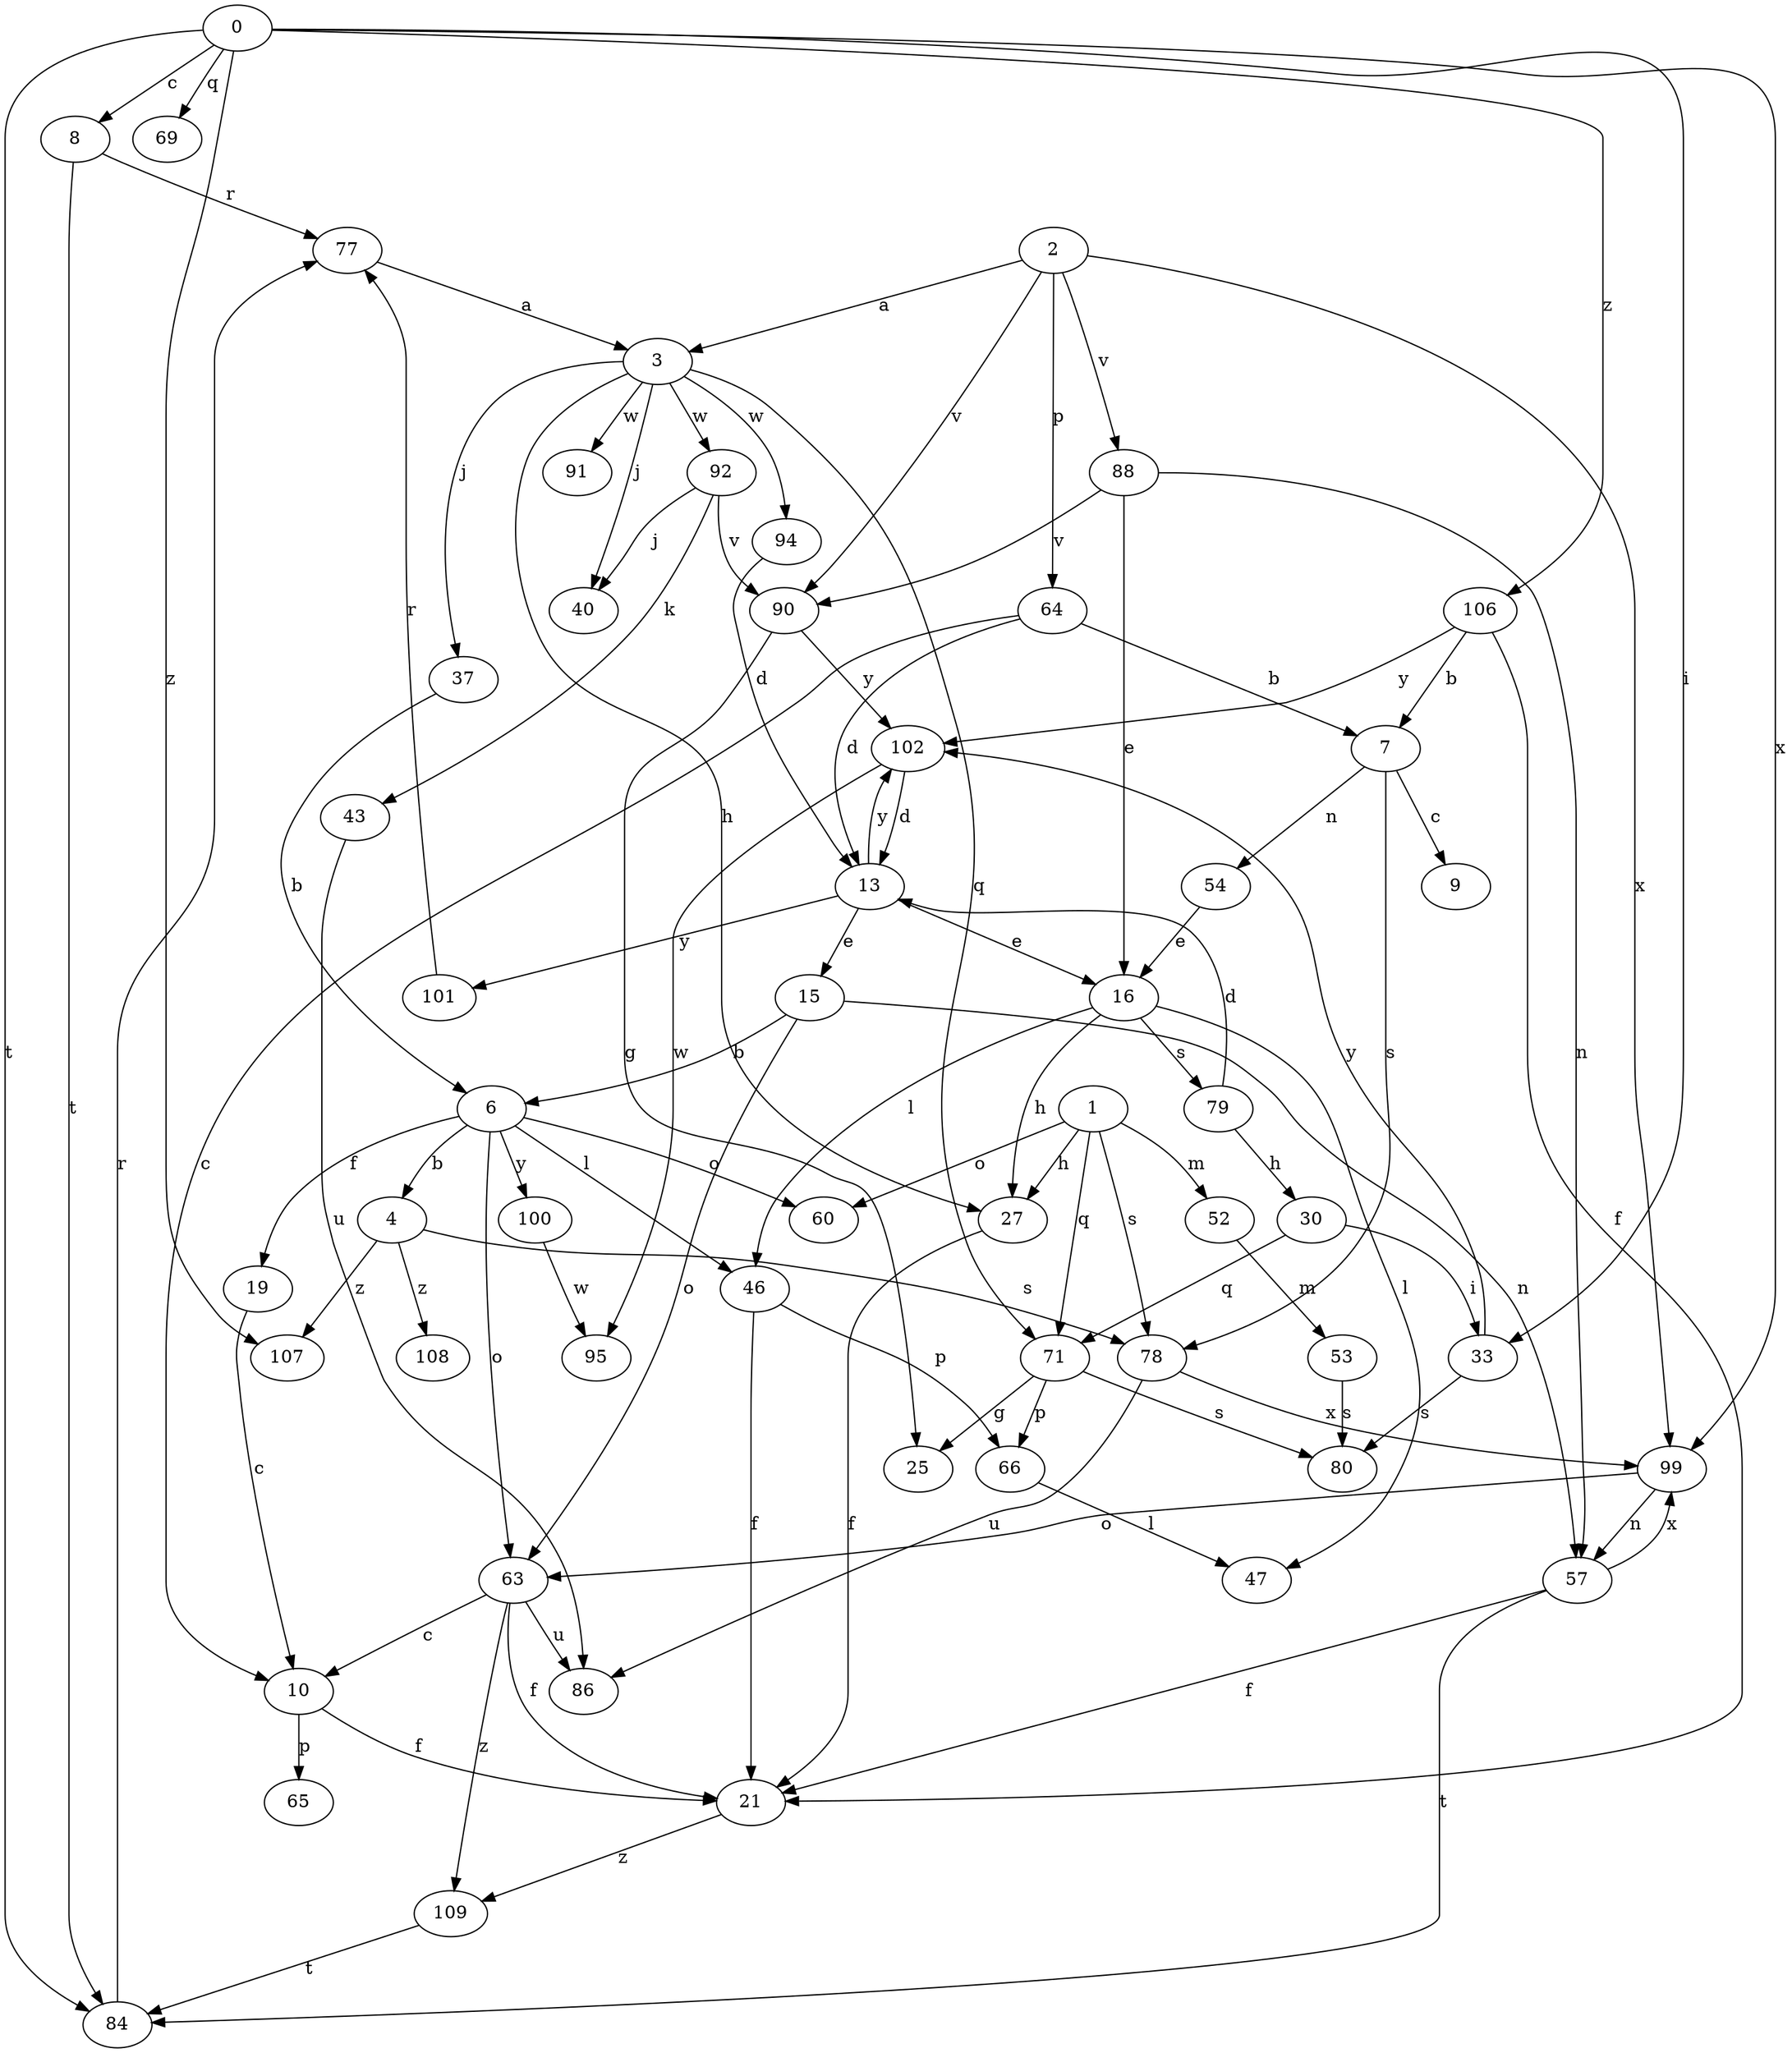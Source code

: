 strict digraph  {
0;
1;
2;
3;
4;
6;
7;
8;
9;
10;
13;
15;
16;
19;
21;
25;
27;
30;
33;
37;
40;
43;
46;
47;
52;
53;
54;
57;
60;
63;
64;
65;
66;
69;
71;
77;
78;
79;
80;
84;
86;
88;
90;
91;
92;
94;
95;
99;
100;
101;
102;
106;
107;
108;
109;
0 -> 8  [label=c];
0 -> 33  [label=i];
0 -> 69  [label=q];
0 -> 84  [label=t];
0 -> 99  [label=x];
0 -> 106  [label=z];
0 -> 107  [label=z];
1 -> 27  [label=h];
1 -> 52  [label=m];
1 -> 60  [label=o];
1 -> 71  [label=q];
1 -> 78  [label=s];
2 -> 3  [label=a];
2 -> 64  [label=p];
2 -> 88  [label=v];
2 -> 90  [label=v];
2 -> 99  [label=x];
3 -> 27  [label=h];
3 -> 37  [label=j];
3 -> 40  [label=j];
3 -> 71  [label=q];
3 -> 91  [label=w];
3 -> 92  [label=w];
3 -> 94  [label=w];
4 -> 78  [label=s];
4 -> 107  [label=z];
4 -> 108  [label=z];
6 -> 4  [label=b];
6 -> 19  [label=f];
6 -> 46  [label=l];
6 -> 60  [label=o];
6 -> 63  [label=o];
6 -> 100  [label=y];
7 -> 9  [label=c];
7 -> 54  [label=n];
7 -> 78  [label=s];
8 -> 77  [label=r];
8 -> 84  [label=t];
10 -> 21  [label=f];
10 -> 65  [label=p];
13 -> 15  [label=e];
13 -> 16  [label=e];
13 -> 101  [label=y];
13 -> 102  [label=y];
15 -> 6  [label=b];
15 -> 57  [label=n];
15 -> 63  [label=o];
16 -> 27  [label=h];
16 -> 46  [label=l];
16 -> 47  [label=l];
16 -> 79  [label=s];
19 -> 10  [label=c];
21 -> 109  [label=z];
27 -> 21  [label=f];
30 -> 33  [label=i];
30 -> 71  [label=q];
33 -> 80  [label=s];
33 -> 102  [label=y];
37 -> 6  [label=b];
43 -> 86  [label=u];
46 -> 21  [label=f];
46 -> 66  [label=p];
52 -> 53  [label=m];
53 -> 80  [label=s];
54 -> 16  [label=e];
57 -> 21  [label=f];
57 -> 84  [label=t];
57 -> 99  [label=x];
63 -> 10  [label=c];
63 -> 21  [label=f];
63 -> 86  [label=u];
63 -> 109  [label=z];
64 -> 7  [label=b];
64 -> 10  [label=c];
64 -> 13  [label=d];
66 -> 47  [label=l];
71 -> 25  [label=g];
71 -> 66  [label=p];
71 -> 80  [label=s];
77 -> 3  [label=a];
78 -> 86  [label=u];
78 -> 99  [label=x];
79 -> 13  [label=d];
79 -> 30  [label=h];
84 -> 77  [label=r];
88 -> 16  [label=e];
88 -> 57  [label=n];
88 -> 90  [label=v];
90 -> 25  [label=g];
90 -> 102  [label=y];
92 -> 40  [label=j];
92 -> 43  [label=k];
92 -> 90  [label=v];
94 -> 13  [label=d];
99 -> 57  [label=n];
99 -> 63  [label=o];
100 -> 95  [label=w];
101 -> 77  [label=r];
102 -> 13  [label=d];
102 -> 95  [label=w];
106 -> 7  [label=b];
106 -> 21  [label=f];
106 -> 102  [label=y];
109 -> 84  [label=t];
}
